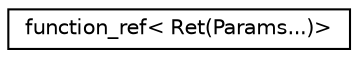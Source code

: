 digraph "Graphical Class Hierarchy"
{
  edge [fontname="Helvetica",fontsize="10",labelfontname="Helvetica",labelfontsize="10"];
  node [fontname="Helvetica",fontsize="10",shape=record];
  rankdir="LR";
  Node0 [label="function_ref\< Ret(Params...)\>",height=0.2,width=0.4,color="black", fillcolor="white", style="filled",URL="$classfunction__ref_3_01_ret_07_params_8_8_8_08_4.html"];
}
